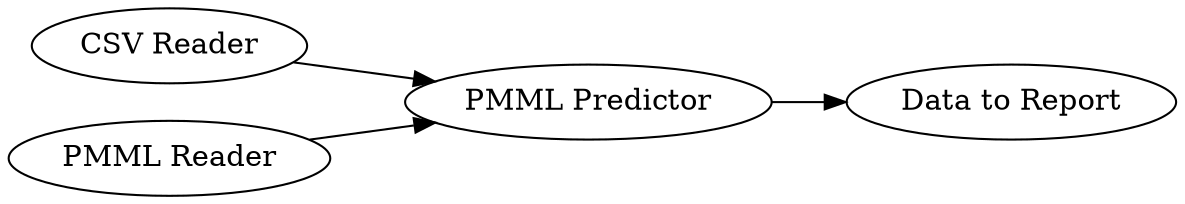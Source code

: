 digraph {
	1 [label="CSV Reader"]
	2 [label="PMML Reader"]
	4 [label="PMML Predictor"]
	5 [label="Data to Report"]
	1 -> 4
	2 -> 4
	4 -> 5
	rankdir=LR
}
